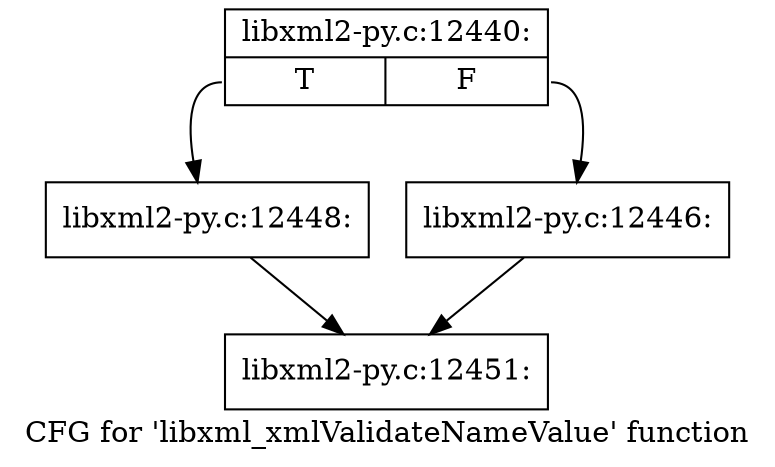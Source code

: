 digraph "CFG for 'libxml_xmlValidateNameValue' function" {
	label="CFG for 'libxml_xmlValidateNameValue' function";

	Node0x472bf10 [shape=record,label="{libxml2-py.c:12440:|{<s0>T|<s1>F}}"];
	Node0x472bf10:s0 -> Node0x472f090;
	Node0x472bf10:s1 -> Node0x472f040;
	Node0x472f040 [shape=record,label="{libxml2-py.c:12446:}"];
	Node0x472f040 -> Node0x472c1c0;
	Node0x472f090 [shape=record,label="{libxml2-py.c:12448:}"];
	Node0x472f090 -> Node0x472c1c0;
	Node0x472c1c0 [shape=record,label="{libxml2-py.c:12451:}"];
}

